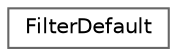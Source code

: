digraph "Graphical Class Hierarchy"
{
 // INTERACTIVE_SVG=YES
 // LATEX_PDF_SIZE
  bgcolor="transparent";
  edge [fontname=Helvetica,fontsize=10,labelfontname=Helvetica,labelfontsize=10];
  node [fontname=Helvetica,fontsize=10,shape=box,height=0.2,width=0.4];
  rankdir="LR";
  Node0 [label="FilterDefault",height=0.2,width=0.4,color="grey40", fillcolor="white", style="filled",URL="$de/dfe/class_filter_default.html",tooltip="The implementation of the \"default\" filter."];
}
